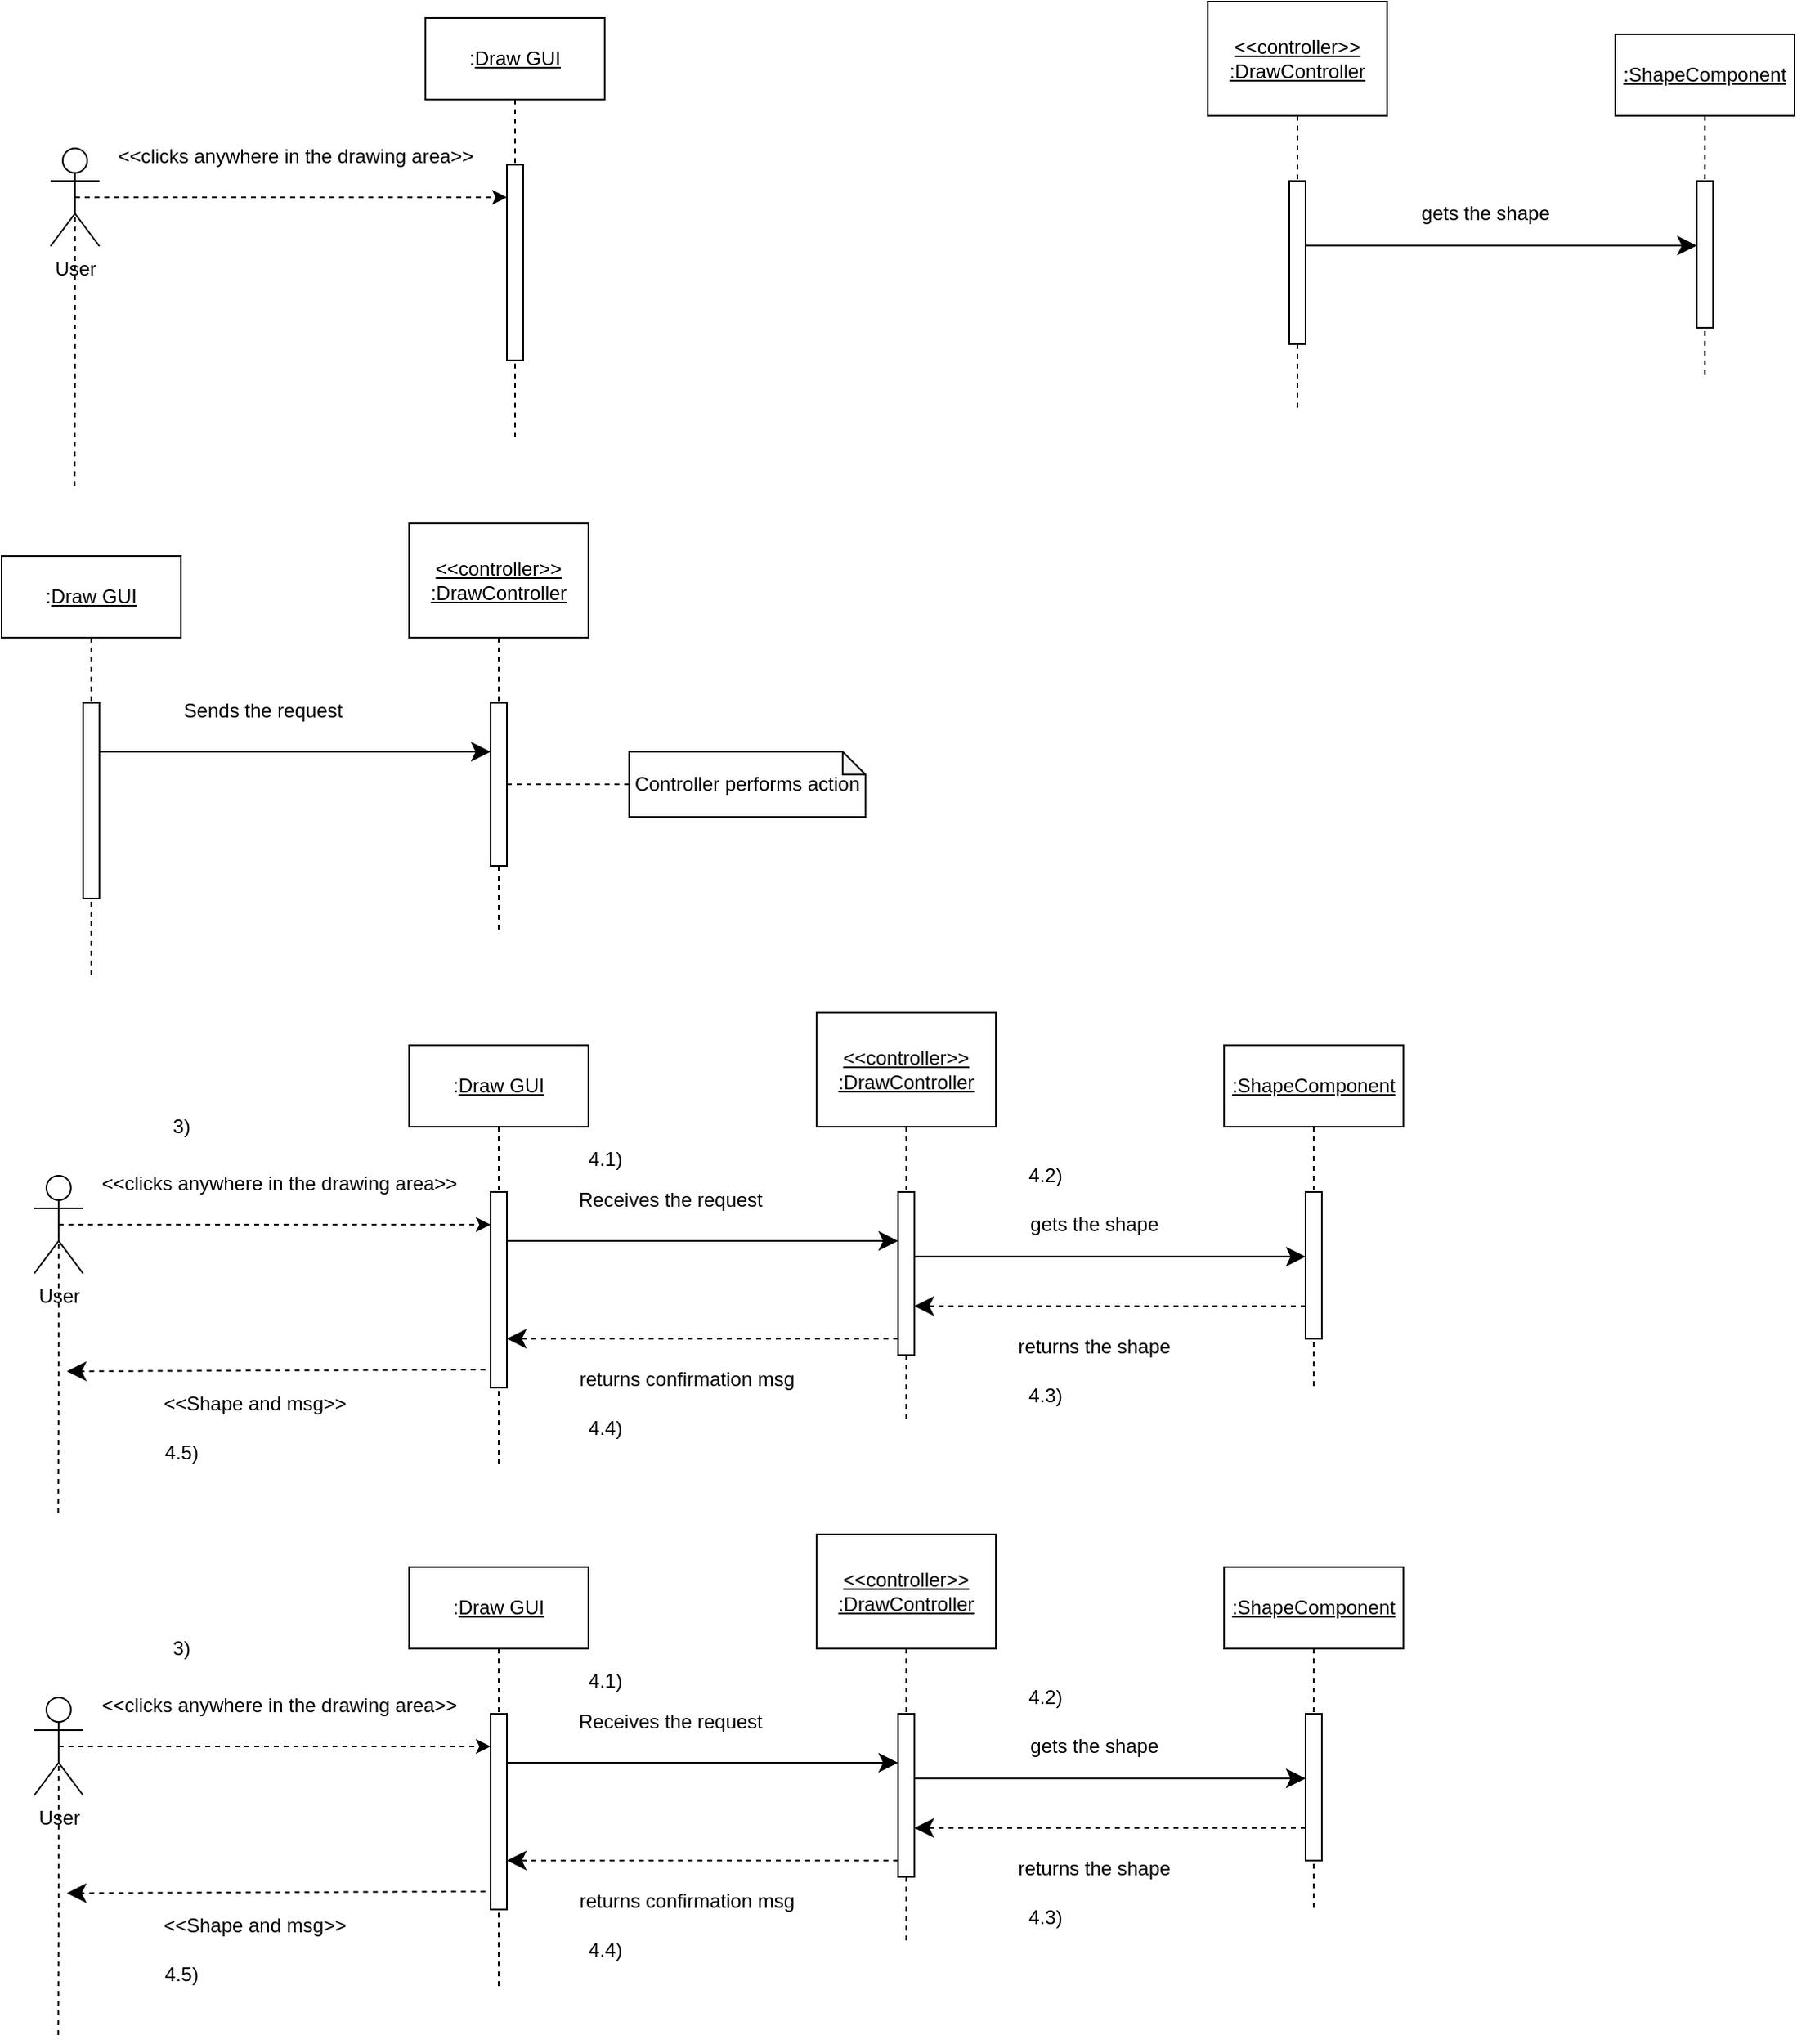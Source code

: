 <mxfile version="21.0.6" type="github">
  <diagram name="Page-1" id="wsJKUjP8j-dlg5KAnwWm">
    <mxGraphModel dx="1242" dy="1765" grid="1" gridSize="10" guides="1" tooltips="1" connect="1" arrows="1" fold="1" page="1" pageScale="1" pageWidth="850" pageHeight="1100" math="0" shadow="0">
      <root>
        <mxCell id="0" />
        <mxCell id="1" parent="0" />
        <mxCell id="RryeAwdu7izT9wX0_0Kk-24" style="edgeStyle=orthogonalEdgeStyle;rounded=0;orthogonalLoop=1;jettySize=auto;html=1;exitX=0.5;exitY=0.5;exitDx=0;exitDy=0;exitPerimeter=0;endArrow=none;endFill=0;dashed=1;" parent="1" source="RryeAwdu7izT9wX0_0Kk-1" edge="1">
          <mxGeometry relative="1" as="geometry">
            <mxPoint x="74.724" y="510" as="targetPoint" />
          </mxGeometry>
        </mxCell>
        <mxCell id="RryeAwdu7izT9wX0_0Kk-18" style="edgeStyle=orthogonalEdgeStyle;rounded=0;orthogonalLoop=1;jettySize=auto;html=1;exitX=0.5;exitY=1;exitDx=0;exitDy=0;endArrow=none;endFill=0;dashed=1;" parent="1" source="RryeAwdu7izT9wX0_0Kk-16" edge="1">
          <mxGeometry relative="1" as="geometry">
            <mxPoint x="845" y="430" as="targetPoint" />
          </mxGeometry>
        </mxCell>
        <mxCell id="RryeAwdu7izT9wX0_0Kk-13" style="edgeStyle=orthogonalEdgeStyle;rounded=0;orthogonalLoop=1;jettySize=auto;html=1;exitX=0.5;exitY=0.5;exitDx=0;exitDy=0;exitPerimeter=0;dashed=1;entryX=0;entryY=0.167;entryDx=0;entryDy=0;entryPerimeter=0;" parent="1" source="RryeAwdu7izT9wX0_0Kk-1" target="RryeAwdu7izT9wX0_0Kk-3" edge="1">
          <mxGeometry relative="1" as="geometry">
            <mxPoint x="330" y="330" as="targetPoint" />
          </mxGeometry>
        </mxCell>
        <mxCell id="RryeAwdu7izT9wX0_0Kk-1" value="User" style="shape=umlActor;verticalLabelPosition=bottom;verticalAlign=top;html=1;fontStyle=0" parent="1" vertex="1">
          <mxGeometry x="60" y="300" width="30" height="60" as="geometry" />
        </mxCell>
        <mxCell id="RryeAwdu7izT9wX0_0Kk-12" style="edgeStyle=orthogonalEdgeStyle;rounded=0;orthogonalLoop=1;jettySize=auto;html=1;exitX=0.5;exitY=1;exitDx=0;exitDy=0;dashed=1;endArrow=none;endFill=0;" parent="1" source="RryeAwdu7izT9wX0_0Kk-2" edge="1">
          <mxGeometry relative="1" as="geometry">
            <mxPoint x="345" y="480" as="targetPoint" />
          </mxGeometry>
        </mxCell>
        <mxCell id="RryeAwdu7izT9wX0_0Kk-2" value=":&lt;u&gt;Draw GUI&lt;/u&gt;" style="html=1;whiteSpace=wrap;" parent="1" vertex="1">
          <mxGeometry x="290" y="220" width="110" height="50" as="geometry" />
        </mxCell>
        <mxCell id="RryeAwdu7izT9wX0_0Kk-3" value="" style="html=1;points=[];perimeter=orthogonalPerimeter;outlineConnect=0;targetShapes=umlLifeline;portConstraint=eastwest;newEdgeStyle={&quot;edgeStyle&quot;:&quot;elbowEdgeStyle&quot;,&quot;elbow&quot;:&quot;vertical&quot;,&quot;curved&quot;:0,&quot;rounded&quot;:0};" parent="1" vertex="1">
          <mxGeometry x="340" y="310" width="10" height="120" as="geometry" />
        </mxCell>
        <mxCell id="RryeAwdu7izT9wX0_0Kk-9" value="" style="html=1;points=[];perimeter=orthogonalPerimeter;outlineConnect=0;targetShapes=umlLifeline;portConstraint=eastwest;newEdgeStyle={&quot;edgeStyle&quot;:&quot;elbowEdgeStyle&quot;,&quot;elbow&quot;:&quot;vertical&quot;,&quot;curved&quot;:0,&quot;rounded&quot;:0};" parent="1" vertex="1">
          <mxGeometry x="840" y="310" width="10" height="90" as="geometry" />
        </mxCell>
        <mxCell id="RryeAwdu7izT9wX0_0Kk-14" value="&amp;lt;&amp;lt;clicks anywhere in the drawing area&amp;gt;&amp;gt;" style="text;html=1;align=center;verticalAlign=middle;resizable=0;points=[];autosize=1;strokeColor=none;fillColor=none;" parent="1" vertex="1">
          <mxGeometry x="90" y="290" width="240" height="30" as="geometry" />
        </mxCell>
        <mxCell id="RryeAwdu7izT9wX0_0Kk-17" style="edgeStyle=orthogonalEdgeStyle;rounded=0;orthogonalLoop=1;jettySize=auto;html=1;exitX=0.5;exitY=1;exitDx=0;exitDy=0;endArrow=none;endFill=0;dashed=1;startArrow=none;" parent="1" source="RryeAwdu7izT9wX0_0Kk-10" edge="1">
          <mxGeometry relative="1" as="geometry">
            <mxPoint x="595" y="450" as="targetPoint" />
          </mxGeometry>
        </mxCell>
        <mxCell id="RryeAwdu7izT9wX0_0Kk-15" value="&lt;div&gt;&lt;u&gt;&amp;lt;&amp;lt;controller&amp;gt;&amp;gt;&lt;/u&gt;&lt;/div&gt;&lt;div&gt;&lt;u&gt;:DrawController&lt;/u&gt;&lt;/div&gt;" style="html=1;whiteSpace=wrap;" parent="1" vertex="1">
          <mxGeometry x="540" y="200" width="110" height="70" as="geometry" />
        </mxCell>
        <mxCell id="RryeAwdu7izT9wX0_0Kk-16" value="&lt;u&gt;:ShapeComponent&lt;/u&gt;" style="html=1;whiteSpace=wrap;" parent="1" vertex="1">
          <mxGeometry x="790" y="220" width="110" height="50" as="geometry" />
        </mxCell>
        <mxCell id="RryeAwdu7izT9wX0_0Kk-19" value="" style="edgeStyle=orthogonalEdgeStyle;rounded=0;orthogonalLoop=1;jettySize=auto;html=1;exitX=0.5;exitY=1;exitDx=0;exitDy=0;endArrow=none;endFill=0;dashed=1;" parent="1" source="RryeAwdu7izT9wX0_0Kk-15" target="RryeAwdu7izT9wX0_0Kk-10" edge="1">
          <mxGeometry relative="1" as="geometry">
            <mxPoint x="594.724" y="530" as="targetPoint" />
            <mxPoint x="595" y="270" as="sourcePoint" />
            <Array as="points">
              <mxPoint x="595" y="320" />
              <mxPoint x="595" y="320" />
            </Array>
          </mxGeometry>
        </mxCell>
        <mxCell id="RryeAwdu7izT9wX0_0Kk-10" value="" style="html=1;points=[];perimeter=orthogonalPerimeter;outlineConnect=0;targetShapes=umlLifeline;portConstraint=eastwest;newEdgeStyle={&quot;edgeStyle&quot;:&quot;elbowEdgeStyle&quot;,&quot;elbow&quot;:&quot;vertical&quot;,&quot;curved&quot;:0,&quot;rounded&quot;:0};" parent="1" vertex="1">
          <mxGeometry x="590" y="310" width="10" height="100" as="geometry" />
        </mxCell>
        <mxCell id="RryeAwdu7izT9wX0_0Kk-20" value="" style="endArrow=classic;endFill=1;endSize=9;html=1;rounded=0;" parent="1" target="RryeAwdu7izT9wX0_0Kk-10" edge="1">
          <mxGeometry width="160" relative="1" as="geometry">
            <mxPoint x="350" y="340" as="sourcePoint" />
            <mxPoint x="580" y="340" as="targetPoint" />
          </mxGeometry>
        </mxCell>
        <mxCell id="RryeAwdu7izT9wX0_0Kk-21" value="" style="endArrow=classic;endFill=1;endSize=9;html=1;rounded=0;" parent="1" edge="1">
          <mxGeometry width="160" relative="1" as="geometry">
            <mxPoint x="600" y="349.66" as="sourcePoint" />
            <mxPoint x="840" y="349.66" as="targetPoint" />
          </mxGeometry>
        </mxCell>
        <mxCell id="RryeAwdu7izT9wX0_0Kk-22" value="" style="endArrow=classic;endFill=1;endSize=9;html=1;rounded=0;dashed=1;" parent="1" edge="1">
          <mxGeometry width="160" relative="1" as="geometry">
            <mxPoint x="840" y="380" as="sourcePoint" />
            <mxPoint x="600" y="380" as="targetPoint" />
          </mxGeometry>
        </mxCell>
        <mxCell id="RryeAwdu7izT9wX0_0Kk-23" value="" style="endArrow=classic;endFill=1;endSize=9;html=1;rounded=0;dashed=1;" parent="1" edge="1">
          <mxGeometry width="160" relative="1" as="geometry">
            <mxPoint x="590" y="400" as="sourcePoint" />
            <mxPoint x="350" y="400" as="targetPoint" />
          </mxGeometry>
        </mxCell>
        <mxCell id="RryeAwdu7izT9wX0_0Kk-25" value="" style="endArrow=classic;endFill=1;endSize=9;html=1;rounded=0;dashed=1;exitX=-0.321;exitY=0.908;exitDx=0;exitDy=0;exitPerimeter=0;" parent="1" source="RryeAwdu7izT9wX0_0Kk-3" edge="1">
          <mxGeometry width="160" relative="1" as="geometry">
            <mxPoint x="330" y="420" as="sourcePoint" />
            <mxPoint x="80" y="420" as="targetPoint" />
          </mxGeometry>
        </mxCell>
        <mxCell id="RryeAwdu7izT9wX0_0Kk-26" value="&amp;lt;&amp;lt;Shape and msg&amp;gt;&amp;gt;" style="text;html=1;align=center;verticalAlign=middle;resizable=0;points=[];autosize=1;strokeColor=none;fillColor=none;" parent="1" vertex="1">
          <mxGeometry x="125" y="425" width="140" height="30" as="geometry" />
        </mxCell>
        <mxCell id="RryeAwdu7izT9wX0_0Kk-27" value="Receives the request" style="text;html=1;align=center;verticalAlign=middle;resizable=0;points=[];autosize=1;strokeColor=none;fillColor=none;" parent="1" vertex="1">
          <mxGeometry x="380" y="300" width="140" height="30" as="geometry" />
        </mxCell>
        <mxCell id="RryeAwdu7izT9wX0_0Kk-28" value="gets the shape" style="text;html=1;align=center;verticalAlign=middle;resizable=0;points=[];autosize=1;strokeColor=none;fillColor=none;" parent="1" vertex="1">
          <mxGeometry x="660" y="315" width="100" height="30" as="geometry" />
        </mxCell>
        <mxCell id="RryeAwdu7izT9wX0_0Kk-29" value="returns the shape" style="text;html=1;align=center;verticalAlign=middle;resizable=0;points=[];autosize=1;strokeColor=none;fillColor=none;" parent="1" vertex="1">
          <mxGeometry x="650" y="390" width="120" height="30" as="geometry" />
        </mxCell>
        <mxCell id="RryeAwdu7izT9wX0_0Kk-30" value="returns confirmation msg" style="text;html=1;align=center;verticalAlign=middle;resizable=0;points=[];autosize=1;strokeColor=none;fillColor=none;" parent="1" vertex="1">
          <mxGeometry x="380" y="410" width="160" height="30" as="geometry" />
        </mxCell>
        <mxCell id="RryeAwdu7izT9wX0_0Kk-31" style="edgeStyle=orthogonalEdgeStyle;rounded=0;orthogonalLoop=1;jettySize=auto;html=1;exitX=0.5;exitY=0.5;exitDx=0;exitDy=0;exitPerimeter=0;endArrow=none;endFill=0;dashed=1;" parent="1" source="RryeAwdu7izT9wX0_0Kk-33" edge="1">
          <mxGeometry relative="1" as="geometry">
            <mxPoint x="84.724" y="-120" as="targetPoint" />
          </mxGeometry>
        </mxCell>
        <mxCell id="RryeAwdu7izT9wX0_0Kk-32" style="edgeStyle=orthogonalEdgeStyle;rounded=0;orthogonalLoop=1;jettySize=auto;html=1;exitX=0.5;exitY=0.5;exitDx=0;exitDy=0;exitPerimeter=0;dashed=1;entryX=0;entryY=0.167;entryDx=0;entryDy=0;entryPerimeter=0;" parent="1" source="RryeAwdu7izT9wX0_0Kk-33" target="RryeAwdu7izT9wX0_0Kk-36" edge="1">
          <mxGeometry relative="1" as="geometry">
            <mxPoint x="340" y="-300" as="targetPoint" />
          </mxGeometry>
        </mxCell>
        <mxCell id="RryeAwdu7izT9wX0_0Kk-33" value="User" style="shape=umlActor;verticalLabelPosition=bottom;verticalAlign=top;html=1;fontStyle=0" parent="1" vertex="1">
          <mxGeometry x="70" y="-330" width="30" height="60" as="geometry" />
        </mxCell>
        <mxCell id="RryeAwdu7izT9wX0_0Kk-34" style="edgeStyle=orthogonalEdgeStyle;rounded=0;orthogonalLoop=1;jettySize=auto;html=1;exitX=0.5;exitY=1;exitDx=0;exitDy=0;dashed=1;endArrow=none;endFill=0;" parent="1" source="RryeAwdu7izT9wX0_0Kk-35" edge="1">
          <mxGeometry relative="1" as="geometry">
            <mxPoint x="355" y="-150" as="targetPoint" />
          </mxGeometry>
        </mxCell>
        <mxCell id="RryeAwdu7izT9wX0_0Kk-35" value=":&lt;u&gt;Draw GUI&lt;/u&gt;" style="html=1;whiteSpace=wrap;" parent="1" vertex="1">
          <mxGeometry x="300" y="-410" width="110" height="50" as="geometry" />
        </mxCell>
        <mxCell id="RryeAwdu7izT9wX0_0Kk-36" value="" style="html=1;points=[];perimeter=orthogonalPerimeter;outlineConnect=0;targetShapes=umlLifeline;portConstraint=eastwest;newEdgeStyle={&quot;edgeStyle&quot;:&quot;elbowEdgeStyle&quot;,&quot;elbow&quot;:&quot;vertical&quot;,&quot;curved&quot;:0,&quot;rounded&quot;:0};" parent="1" vertex="1">
          <mxGeometry x="350" y="-320" width="10" height="120" as="geometry" />
        </mxCell>
        <mxCell id="RryeAwdu7izT9wX0_0Kk-37" value="&amp;lt;&amp;lt;clicks anywhere in the drawing area&amp;gt;&amp;gt;" style="text;html=1;align=center;verticalAlign=middle;resizable=0;points=[];autosize=1;strokeColor=none;fillColor=none;" parent="1" vertex="1">
          <mxGeometry x="100" y="-340" width="240" height="30" as="geometry" />
        </mxCell>
        <mxCell id="RryeAwdu7izT9wX0_0Kk-40" style="edgeStyle=orthogonalEdgeStyle;rounded=0;orthogonalLoop=1;jettySize=auto;html=1;exitX=0.5;exitY=1;exitDx=0;exitDy=0;dashed=1;endArrow=none;endFill=0;" parent="1" source="RryeAwdu7izT9wX0_0Kk-41" edge="1">
          <mxGeometry relative="1" as="geometry">
            <mxPoint x="95" y="180" as="targetPoint" />
          </mxGeometry>
        </mxCell>
        <mxCell id="RryeAwdu7izT9wX0_0Kk-41" value=":&lt;u&gt;Draw GUI&lt;/u&gt;" style="html=1;whiteSpace=wrap;" parent="1" vertex="1">
          <mxGeometry x="40" y="-80" width="110" height="50" as="geometry" />
        </mxCell>
        <mxCell id="RryeAwdu7izT9wX0_0Kk-42" value="" style="html=1;points=[];perimeter=orthogonalPerimeter;outlineConnect=0;targetShapes=umlLifeline;portConstraint=eastwest;newEdgeStyle={&quot;edgeStyle&quot;:&quot;elbowEdgeStyle&quot;,&quot;elbow&quot;:&quot;vertical&quot;,&quot;curved&quot;:0,&quot;rounded&quot;:0};" parent="1" vertex="1">
          <mxGeometry x="90" y="10" width="10" height="120" as="geometry" />
        </mxCell>
        <mxCell id="RryeAwdu7izT9wX0_0Kk-43" style="edgeStyle=orthogonalEdgeStyle;rounded=0;orthogonalLoop=1;jettySize=auto;html=1;exitX=0.5;exitY=1;exitDx=0;exitDy=0;endArrow=none;endFill=0;dashed=1;startArrow=none;" parent="1" source="RryeAwdu7izT9wX0_0Kk-46" edge="1">
          <mxGeometry relative="1" as="geometry">
            <mxPoint x="345" y="150" as="targetPoint" />
          </mxGeometry>
        </mxCell>
        <mxCell id="RryeAwdu7izT9wX0_0Kk-44" value="&lt;div&gt;&lt;u&gt;&amp;lt;&amp;lt;controller&amp;gt;&amp;gt;&lt;/u&gt;&lt;/div&gt;&lt;div&gt;&lt;u&gt;:DrawController&lt;/u&gt;&lt;/div&gt;" style="html=1;whiteSpace=wrap;" parent="1" vertex="1">
          <mxGeometry x="290" y="-100" width="110" height="70" as="geometry" />
        </mxCell>
        <mxCell id="RryeAwdu7izT9wX0_0Kk-45" value="" style="edgeStyle=orthogonalEdgeStyle;rounded=0;orthogonalLoop=1;jettySize=auto;html=1;exitX=0.5;exitY=1;exitDx=0;exitDy=0;endArrow=none;endFill=0;dashed=1;" parent="1" source="RryeAwdu7izT9wX0_0Kk-44" target="RryeAwdu7izT9wX0_0Kk-46" edge="1">
          <mxGeometry relative="1" as="geometry">
            <mxPoint x="344.724" y="230" as="targetPoint" />
            <mxPoint x="345" y="-30" as="sourcePoint" />
            <Array as="points">
              <mxPoint x="345" y="20" />
              <mxPoint x="345" y="20" />
            </Array>
          </mxGeometry>
        </mxCell>
        <mxCell id="RryeAwdu7izT9wX0_0Kk-46" value="" style="html=1;points=[];perimeter=orthogonalPerimeter;outlineConnect=0;targetShapes=umlLifeline;portConstraint=eastwest;newEdgeStyle={&quot;edgeStyle&quot;:&quot;elbowEdgeStyle&quot;,&quot;elbow&quot;:&quot;vertical&quot;,&quot;curved&quot;:0,&quot;rounded&quot;:0};" parent="1" vertex="1">
          <mxGeometry x="340" y="10" width="10" height="100" as="geometry" />
        </mxCell>
        <mxCell id="RryeAwdu7izT9wX0_0Kk-47" value="" style="endArrow=classic;endFill=1;endSize=9;html=1;rounded=0;" parent="1" target="RryeAwdu7izT9wX0_0Kk-46" edge="1">
          <mxGeometry width="160" relative="1" as="geometry">
            <mxPoint x="100" y="40" as="sourcePoint" />
            <mxPoint x="330" y="40" as="targetPoint" />
          </mxGeometry>
        </mxCell>
        <mxCell id="RryeAwdu7izT9wX0_0Kk-49" value="Sends the request" style="text;html=1;align=center;verticalAlign=middle;resizable=0;points=[];autosize=1;strokeColor=none;fillColor=none;" parent="1" vertex="1">
          <mxGeometry x="140" width="120" height="30" as="geometry" />
        </mxCell>
        <mxCell id="RryeAwdu7izT9wX0_0Kk-52" style="edgeStyle=orthogonalEdgeStyle;rounded=0;orthogonalLoop=1;jettySize=auto;html=1;exitX=0;exitY=0.5;exitDx=0;exitDy=0;exitPerimeter=0;dashed=1;endArrow=none;endFill=0;" parent="1" source="RryeAwdu7izT9wX0_0Kk-51" target="RryeAwdu7izT9wX0_0Kk-46" edge="1">
          <mxGeometry relative="1" as="geometry" />
        </mxCell>
        <mxCell id="RryeAwdu7izT9wX0_0Kk-51" value="Controller performs action" style="shape=note;whiteSpace=wrap;html=1;backgroundOutline=1;darkOpacity=0.05;size=14;" parent="1" vertex="1">
          <mxGeometry x="425" y="40" width="145" height="40" as="geometry" />
        </mxCell>
        <mxCell id="r_VYVjSOU9-9LMy6m4NT-1" style="edgeStyle=orthogonalEdgeStyle;rounded=0;orthogonalLoop=1;jettySize=auto;html=1;exitX=0.5;exitY=1;exitDx=0;exitDy=0;endArrow=none;endFill=0;dashed=1;" edge="1" parent="1" source="r_VYVjSOU9-9LMy6m4NT-5">
          <mxGeometry relative="1" as="geometry">
            <mxPoint x="1085" y="-190" as="targetPoint" />
          </mxGeometry>
        </mxCell>
        <mxCell id="r_VYVjSOU9-9LMy6m4NT-2" value="" style="html=1;points=[];perimeter=orthogonalPerimeter;outlineConnect=0;targetShapes=umlLifeline;portConstraint=eastwest;newEdgeStyle={&quot;edgeStyle&quot;:&quot;elbowEdgeStyle&quot;,&quot;elbow&quot;:&quot;vertical&quot;,&quot;curved&quot;:0,&quot;rounded&quot;:0};" vertex="1" parent="1">
          <mxGeometry x="1080" y="-310" width="10" height="90" as="geometry" />
        </mxCell>
        <mxCell id="r_VYVjSOU9-9LMy6m4NT-3" style="edgeStyle=orthogonalEdgeStyle;rounded=0;orthogonalLoop=1;jettySize=auto;html=1;exitX=0.5;exitY=1;exitDx=0;exitDy=0;endArrow=none;endFill=0;dashed=1;startArrow=none;" edge="1" parent="1" source="r_VYVjSOU9-9LMy6m4NT-7">
          <mxGeometry relative="1" as="geometry">
            <mxPoint x="835" y="-170" as="targetPoint" />
          </mxGeometry>
        </mxCell>
        <mxCell id="r_VYVjSOU9-9LMy6m4NT-4" value="&lt;div&gt;&lt;u&gt;&amp;lt;&amp;lt;controller&amp;gt;&amp;gt;&lt;/u&gt;&lt;/div&gt;&lt;div&gt;&lt;u&gt;:DrawController&lt;/u&gt;&lt;/div&gt;" style="html=1;whiteSpace=wrap;" vertex="1" parent="1">
          <mxGeometry x="780" y="-420" width="110" height="70" as="geometry" />
        </mxCell>
        <mxCell id="r_VYVjSOU9-9LMy6m4NT-5" value="&lt;u&gt;:ShapeComponent&lt;/u&gt;" style="html=1;whiteSpace=wrap;" vertex="1" parent="1">
          <mxGeometry x="1030" y="-400" width="110" height="50" as="geometry" />
        </mxCell>
        <mxCell id="r_VYVjSOU9-9LMy6m4NT-6" value="" style="edgeStyle=orthogonalEdgeStyle;rounded=0;orthogonalLoop=1;jettySize=auto;html=1;exitX=0.5;exitY=1;exitDx=0;exitDy=0;endArrow=none;endFill=0;dashed=1;" edge="1" parent="1" source="r_VYVjSOU9-9LMy6m4NT-4" target="r_VYVjSOU9-9LMy6m4NT-7">
          <mxGeometry relative="1" as="geometry">
            <mxPoint x="834.724" y="-90" as="targetPoint" />
            <mxPoint x="835" y="-350" as="sourcePoint" />
            <Array as="points">
              <mxPoint x="835" y="-300" />
              <mxPoint x="835" y="-300" />
            </Array>
          </mxGeometry>
        </mxCell>
        <mxCell id="r_VYVjSOU9-9LMy6m4NT-7" value="" style="html=1;points=[];perimeter=orthogonalPerimeter;outlineConnect=0;targetShapes=umlLifeline;portConstraint=eastwest;newEdgeStyle={&quot;edgeStyle&quot;:&quot;elbowEdgeStyle&quot;,&quot;elbow&quot;:&quot;vertical&quot;,&quot;curved&quot;:0,&quot;rounded&quot;:0};" vertex="1" parent="1">
          <mxGeometry x="830" y="-310" width="10" height="100" as="geometry" />
        </mxCell>
        <mxCell id="r_VYVjSOU9-9LMy6m4NT-8" value="" style="endArrow=classic;endFill=1;endSize=9;html=1;rounded=0;" edge="1" parent="1">
          <mxGeometry width="160" relative="1" as="geometry">
            <mxPoint x="840" y="-270.34" as="sourcePoint" />
            <mxPoint x="1080" y="-270.34" as="targetPoint" />
          </mxGeometry>
        </mxCell>
        <mxCell id="r_VYVjSOU9-9LMy6m4NT-10" value="gets the shape" style="text;html=1;align=center;verticalAlign=middle;resizable=0;points=[];autosize=1;strokeColor=none;fillColor=none;" vertex="1" parent="1">
          <mxGeometry x="900" y="-305" width="100" height="30" as="geometry" />
        </mxCell>
        <mxCell id="r_VYVjSOU9-9LMy6m4NT-14" value="3)" style="text;html=1;align=center;verticalAlign=middle;resizable=0;points=[];autosize=1;strokeColor=none;fillColor=none;" vertex="1" parent="1">
          <mxGeometry x="135" y="255" width="30" height="30" as="geometry" />
        </mxCell>
        <mxCell id="r_VYVjSOU9-9LMy6m4NT-15" value="4.1)" style="text;html=1;align=center;verticalAlign=middle;resizable=0;points=[];autosize=1;strokeColor=none;fillColor=none;" vertex="1" parent="1">
          <mxGeometry x="390" y="275" width="40" height="30" as="geometry" />
        </mxCell>
        <mxCell id="r_VYVjSOU9-9LMy6m4NT-16" value="4.2)" style="text;html=1;align=center;verticalAlign=middle;resizable=0;points=[];autosize=1;strokeColor=none;fillColor=none;" vertex="1" parent="1">
          <mxGeometry x="660" y="285" width="40" height="30" as="geometry" />
        </mxCell>
        <mxCell id="r_VYVjSOU9-9LMy6m4NT-17" value="4.3)" style="text;html=1;align=center;verticalAlign=middle;resizable=0;points=[];autosize=1;strokeColor=none;fillColor=none;" vertex="1" parent="1">
          <mxGeometry x="660" y="420" width="40" height="30" as="geometry" />
        </mxCell>
        <mxCell id="r_VYVjSOU9-9LMy6m4NT-18" value="4.4)" style="text;html=1;align=center;verticalAlign=middle;resizable=0;points=[];autosize=1;strokeColor=none;fillColor=none;" vertex="1" parent="1">
          <mxGeometry x="390" y="440" width="40" height="30" as="geometry" />
        </mxCell>
        <mxCell id="r_VYVjSOU9-9LMy6m4NT-19" value="4.5)" style="text;html=1;align=center;verticalAlign=middle;resizable=0;points=[];autosize=1;strokeColor=none;fillColor=none;" vertex="1" parent="1">
          <mxGeometry x="130" y="455" width="40" height="30" as="geometry" />
        </mxCell>
        <mxCell id="r_VYVjSOU9-9LMy6m4NT-20" style="edgeStyle=orthogonalEdgeStyle;rounded=0;orthogonalLoop=1;jettySize=auto;html=1;exitX=0.5;exitY=0.5;exitDx=0;exitDy=0;exitPerimeter=0;endArrow=none;endFill=0;dashed=1;" edge="1" parent="1" source="r_VYVjSOU9-9LMy6m4NT-23">
          <mxGeometry relative="1" as="geometry">
            <mxPoint x="74.724" y="830" as="targetPoint" />
          </mxGeometry>
        </mxCell>
        <mxCell id="r_VYVjSOU9-9LMy6m4NT-21" style="edgeStyle=orthogonalEdgeStyle;rounded=0;orthogonalLoop=1;jettySize=auto;html=1;exitX=0.5;exitY=1;exitDx=0;exitDy=0;endArrow=none;endFill=0;dashed=1;" edge="1" parent="1" source="r_VYVjSOU9-9LMy6m4NT-31">
          <mxGeometry relative="1" as="geometry">
            <mxPoint x="845" y="750" as="targetPoint" />
          </mxGeometry>
        </mxCell>
        <mxCell id="r_VYVjSOU9-9LMy6m4NT-22" style="edgeStyle=orthogonalEdgeStyle;rounded=0;orthogonalLoop=1;jettySize=auto;html=1;exitX=0.5;exitY=0.5;exitDx=0;exitDy=0;exitPerimeter=0;dashed=1;entryX=0;entryY=0.167;entryDx=0;entryDy=0;entryPerimeter=0;" edge="1" parent="1" source="r_VYVjSOU9-9LMy6m4NT-23" target="r_VYVjSOU9-9LMy6m4NT-26">
          <mxGeometry relative="1" as="geometry">
            <mxPoint x="330" y="650" as="targetPoint" />
          </mxGeometry>
        </mxCell>
        <mxCell id="r_VYVjSOU9-9LMy6m4NT-23" value="User" style="shape=umlActor;verticalLabelPosition=bottom;verticalAlign=top;html=1;fontStyle=0" vertex="1" parent="1">
          <mxGeometry x="60" y="620" width="30" height="60" as="geometry" />
        </mxCell>
        <mxCell id="r_VYVjSOU9-9LMy6m4NT-24" style="edgeStyle=orthogonalEdgeStyle;rounded=0;orthogonalLoop=1;jettySize=auto;html=1;exitX=0.5;exitY=1;exitDx=0;exitDy=0;dashed=1;endArrow=none;endFill=0;" edge="1" parent="1" source="r_VYVjSOU9-9LMy6m4NT-25">
          <mxGeometry relative="1" as="geometry">
            <mxPoint x="345" y="800" as="targetPoint" />
          </mxGeometry>
        </mxCell>
        <mxCell id="r_VYVjSOU9-9LMy6m4NT-25" value=":&lt;u&gt;Draw GUI&lt;/u&gt;" style="html=1;whiteSpace=wrap;" vertex="1" parent="1">
          <mxGeometry x="290" y="540" width="110" height="50" as="geometry" />
        </mxCell>
        <mxCell id="r_VYVjSOU9-9LMy6m4NT-26" value="" style="html=1;points=[];perimeter=orthogonalPerimeter;outlineConnect=0;targetShapes=umlLifeline;portConstraint=eastwest;newEdgeStyle={&quot;edgeStyle&quot;:&quot;elbowEdgeStyle&quot;,&quot;elbow&quot;:&quot;vertical&quot;,&quot;curved&quot;:0,&quot;rounded&quot;:0};" vertex="1" parent="1">
          <mxGeometry x="340" y="630" width="10" height="120" as="geometry" />
        </mxCell>
        <mxCell id="r_VYVjSOU9-9LMy6m4NT-27" value="" style="html=1;points=[];perimeter=orthogonalPerimeter;outlineConnect=0;targetShapes=umlLifeline;portConstraint=eastwest;newEdgeStyle={&quot;edgeStyle&quot;:&quot;elbowEdgeStyle&quot;,&quot;elbow&quot;:&quot;vertical&quot;,&quot;curved&quot;:0,&quot;rounded&quot;:0};" vertex="1" parent="1">
          <mxGeometry x="840" y="630" width="10" height="90" as="geometry" />
        </mxCell>
        <mxCell id="r_VYVjSOU9-9LMy6m4NT-28" value="&amp;lt;&amp;lt;clicks anywhere in the drawing area&amp;gt;&amp;gt;" style="text;html=1;align=center;verticalAlign=middle;resizable=0;points=[];autosize=1;strokeColor=none;fillColor=none;" vertex="1" parent="1">
          <mxGeometry x="90" y="610" width="240" height="30" as="geometry" />
        </mxCell>
        <mxCell id="r_VYVjSOU9-9LMy6m4NT-29" style="edgeStyle=orthogonalEdgeStyle;rounded=0;orthogonalLoop=1;jettySize=auto;html=1;exitX=0.5;exitY=1;exitDx=0;exitDy=0;endArrow=none;endFill=0;dashed=1;startArrow=none;" edge="1" parent="1" source="r_VYVjSOU9-9LMy6m4NT-33">
          <mxGeometry relative="1" as="geometry">
            <mxPoint x="595" y="770" as="targetPoint" />
          </mxGeometry>
        </mxCell>
        <mxCell id="r_VYVjSOU9-9LMy6m4NT-30" value="&lt;div&gt;&lt;u&gt;&amp;lt;&amp;lt;controller&amp;gt;&amp;gt;&lt;/u&gt;&lt;/div&gt;&lt;div&gt;&lt;u&gt;:DrawController&lt;/u&gt;&lt;/div&gt;" style="html=1;whiteSpace=wrap;" vertex="1" parent="1">
          <mxGeometry x="540" y="520" width="110" height="70" as="geometry" />
        </mxCell>
        <mxCell id="r_VYVjSOU9-9LMy6m4NT-31" value="&lt;u&gt;:ShapeComponent&lt;/u&gt;" style="html=1;whiteSpace=wrap;" vertex="1" parent="1">
          <mxGeometry x="790" y="540" width="110" height="50" as="geometry" />
        </mxCell>
        <mxCell id="r_VYVjSOU9-9LMy6m4NT-32" value="" style="edgeStyle=orthogonalEdgeStyle;rounded=0;orthogonalLoop=1;jettySize=auto;html=1;exitX=0.5;exitY=1;exitDx=0;exitDy=0;endArrow=none;endFill=0;dashed=1;" edge="1" parent="1" source="r_VYVjSOU9-9LMy6m4NT-30" target="r_VYVjSOU9-9LMy6m4NT-33">
          <mxGeometry relative="1" as="geometry">
            <mxPoint x="594.724" y="850" as="targetPoint" />
            <mxPoint x="595" y="590" as="sourcePoint" />
            <Array as="points">
              <mxPoint x="595" y="640" />
              <mxPoint x="595" y="640" />
            </Array>
          </mxGeometry>
        </mxCell>
        <mxCell id="r_VYVjSOU9-9LMy6m4NT-33" value="" style="html=1;points=[];perimeter=orthogonalPerimeter;outlineConnect=0;targetShapes=umlLifeline;portConstraint=eastwest;newEdgeStyle={&quot;edgeStyle&quot;:&quot;elbowEdgeStyle&quot;,&quot;elbow&quot;:&quot;vertical&quot;,&quot;curved&quot;:0,&quot;rounded&quot;:0};" vertex="1" parent="1">
          <mxGeometry x="590" y="630" width="10" height="100" as="geometry" />
        </mxCell>
        <mxCell id="r_VYVjSOU9-9LMy6m4NT-34" value="" style="endArrow=classic;endFill=1;endSize=9;html=1;rounded=0;" edge="1" parent="1" target="r_VYVjSOU9-9LMy6m4NT-33">
          <mxGeometry width="160" relative="1" as="geometry">
            <mxPoint x="350" y="660" as="sourcePoint" />
            <mxPoint x="580" y="660" as="targetPoint" />
          </mxGeometry>
        </mxCell>
        <mxCell id="r_VYVjSOU9-9LMy6m4NT-35" value="" style="endArrow=classic;endFill=1;endSize=9;html=1;rounded=0;" edge="1" parent="1">
          <mxGeometry width="160" relative="1" as="geometry">
            <mxPoint x="600" y="669.66" as="sourcePoint" />
            <mxPoint x="840" y="669.66" as="targetPoint" />
          </mxGeometry>
        </mxCell>
        <mxCell id="r_VYVjSOU9-9LMy6m4NT-36" value="" style="endArrow=classic;endFill=1;endSize=9;html=1;rounded=0;dashed=1;" edge="1" parent="1">
          <mxGeometry width="160" relative="1" as="geometry">
            <mxPoint x="840" y="700" as="sourcePoint" />
            <mxPoint x="600" y="700" as="targetPoint" />
          </mxGeometry>
        </mxCell>
        <mxCell id="r_VYVjSOU9-9LMy6m4NT-37" value="" style="endArrow=classic;endFill=1;endSize=9;html=1;rounded=0;dashed=1;" edge="1" parent="1">
          <mxGeometry width="160" relative="1" as="geometry">
            <mxPoint x="590" y="720" as="sourcePoint" />
            <mxPoint x="350" y="720" as="targetPoint" />
          </mxGeometry>
        </mxCell>
        <mxCell id="r_VYVjSOU9-9LMy6m4NT-38" value="" style="endArrow=classic;endFill=1;endSize=9;html=1;rounded=0;dashed=1;exitX=-0.321;exitY=0.908;exitDx=0;exitDy=0;exitPerimeter=0;" edge="1" parent="1" source="r_VYVjSOU9-9LMy6m4NT-26">
          <mxGeometry width="160" relative="1" as="geometry">
            <mxPoint x="330" y="740" as="sourcePoint" />
            <mxPoint x="80" y="740" as="targetPoint" />
          </mxGeometry>
        </mxCell>
        <mxCell id="r_VYVjSOU9-9LMy6m4NT-39" value="&amp;lt;&amp;lt;Shape and msg&amp;gt;&amp;gt;" style="text;html=1;align=center;verticalAlign=middle;resizable=0;points=[];autosize=1;strokeColor=none;fillColor=none;" vertex="1" parent="1">
          <mxGeometry x="125" y="745" width="140" height="30" as="geometry" />
        </mxCell>
        <mxCell id="r_VYVjSOU9-9LMy6m4NT-40" value="Receives the request" style="text;html=1;align=center;verticalAlign=middle;resizable=0;points=[];autosize=1;strokeColor=none;fillColor=none;" vertex="1" parent="1">
          <mxGeometry x="380" y="620" width="140" height="30" as="geometry" />
        </mxCell>
        <mxCell id="r_VYVjSOU9-9LMy6m4NT-41" value="gets the shape" style="text;html=1;align=center;verticalAlign=middle;resizable=0;points=[];autosize=1;strokeColor=none;fillColor=none;" vertex="1" parent="1">
          <mxGeometry x="660" y="635" width="100" height="30" as="geometry" />
        </mxCell>
        <mxCell id="r_VYVjSOU9-9LMy6m4NT-42" value="returns the shape" style="text;html=1;align=center;verticalAlign=middle;resizable=0;points=[];autosize=1;strokeColor=none;fillColor=none;" vertex="1" parent="1">
          <mxGeometry x="650" y="710" width="120" height="30" as="geometry" />
        </mxCell>
        <mxCell id="r_VYVjSOU9-9LMy6m4NT-43" value="returns confirmation msg" style="text;html=1;align=center;verticalAlign=middle;resizable=0;points=[];autosize=1;strokeColor=none;fillColor=none;" vertex="1" parent="1">
          <mxGeometry x="380" y="730" width="160" height="30" as="geometry" />
        </mxCell>
        <mxCell id="r_VYVjSOU9-9LMy6m4NT-44" value="3)" style="text;html=1;align=center;verticalAlign=middle;resizable=0;points=[];autosize=1;strokeColor=none;fillColor=none;" vertex="1" parent="1">
          <mxGeometry x="135" y="575" width="30" height="30" as="geometry" />
        </mxCell>
        <mxCell id="r_VYVjSOU9-9LMy6m4NT-45" value="4.1)" style="text;html=1;align=center;verticalAlign=middle;resizable=0;points=[];autosize=1;strokeColor=none;fillColor=none;" vertex="1" parent="1">
          <mxGeometry x="390" y="595" width="40" height="30" as="geometry" />
        </mxCell>
        <mxCell id="r_VYVjSOU9-9LMy6m4NT-46" value="4.2)" style="text;html=1;align=center;verticalAlign=middle;resizable=0;points=[];autosize=1;strokeColor=none;fillColor=none;" vertex="1" parent="1">
          <mxGeometry x="660" y="605" width="40" height="30" as="geometry" />
        </mxCell>
        <mxCell id="r_VYVjSOU9-9LMy6m4NT-47" value="4.3)" style="text;html=1;align=center;verticalAlign=middle;resizable=0;points=[];autosize=1;strokeColor=none;fillColor=none;" vertex="1" parent="1">
          <mxGeometry x="660" y="740" width="40" height="30" as="geometry" />
        </mxCell>
        <mxCell id="r_VYVjSOU9-9LMy6m4NT-48" value="4.4)" style="text;html=1;align=center;verticalAlign=middle;resizable=0;points=[];autosize=1;strokeColor=none;fillColor=none;" vertex="1" parent="1">
          <mxGeometry x="390" y="760" width="40" height="30" as="geometry" />
        </mxCell>
        <mxCell id="r_VYVjSOU9-9LMy6m4NT-49" value="4.5)" style="text;html=1;align=center;verticalAlign=middle;resizable=0;points=[];autosize=1;strokeColor=none;fillColor=none;" vertex="1" parent="1">
          <mxGeometry x="130" y="775" width="40" height="30" as="geometry" />
        </mxCell>
      </root>
    </mxGraphModel>
  </diagram>
</mxfile>
